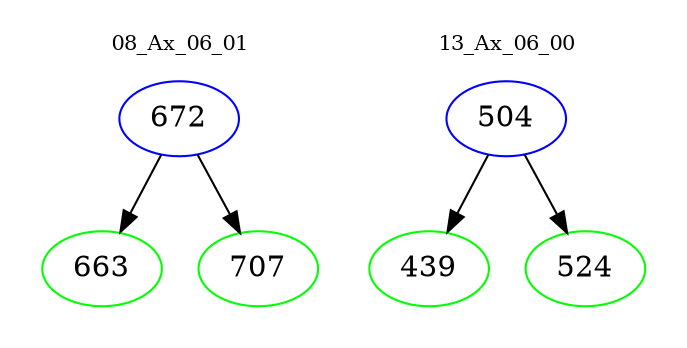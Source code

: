 digraph{
subgraph cluster_0 {
color = white
label = "08_Ax_06_01";
fontsize=10;
T0_672 [label="672", color="blue"]
T0_672 -> T0_663 [color="black"]
T0_663 [label="663", color="green"]
T0_672 -> T0_707 [color="black"]
T0_707 [label="707", color="green"]
}
subgraph cluster_1 {
color = white
label = "13_Ax_06_00";
fontsize=10;
T1_504 [label="504", color="blue"]
T1_504 -> T1_439 [color="black"]
T1_439 [label="439", color="green"]
T1_504 -> T1_524 [color="black"]
T1_524 [label="524", color="green"]
}
}
